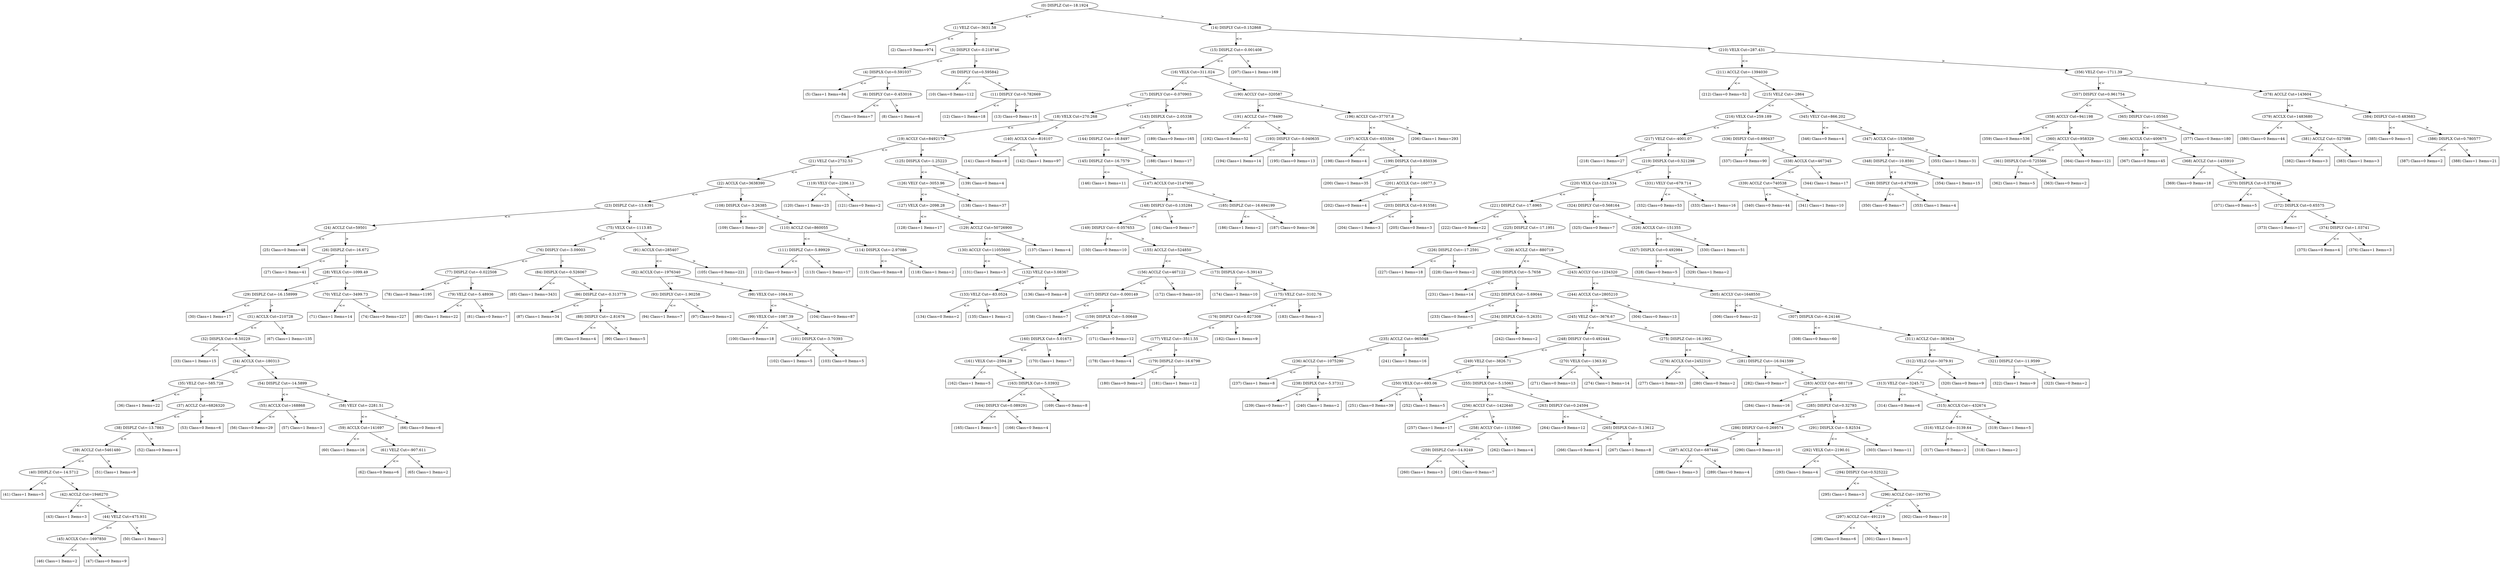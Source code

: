 digraph 2 {
    node [shape=ellipse]
    node [shape=ellipse]
    "(0) DISPLZ Cut=-18.1924" -> "(1) VELZ Cut=-3631.58" [label="<="]
    node [shape=ellipse]
    "(0) DISPLZ Cut=-18.1924" -> "(14) DISPLY Cut=0.152868" [label=">"]
    node [shape=box]
    "(1) VELZ Cut=-3631.58" -> "(2) Class=0 Items=974" [label="<="]
    node [shape=ellipse]
    "(1) VELZ Cut=-3631.58" -> "(3) DISPLY Cut=-0.218746" [label=">"]
    node [shape=ellipse]
    "(3) DISPLY Cut=-0.218746" -> "(4) DISPLX Cut=0.591037" [label="<="]
    node [shape=ellipse]
    "(3) DISPLY Cut=-0.218746" -> "(9) DISPLY Cut=0.595842" [label=">"]
    node [shape=box]
    "(4) DISPLX Cut=0.591037" -> "(5) Class=1 Items=84" [label="<="]
    node [shape=ellipse]
    "(4) DISPLX Cut=0.591037" -> "(6) DISPLY Cut=-0.453016" [label=">"]
    node [shape=box]
    "(6) DISPLY Cut=-0.453016" -> "(7) Class=0 Items=7" [label="<="]
    node [shape=box]
    "(6) DISPLY Cut=-0.453016" -> "(8) Class=1 Items=6" [label=">"]
    node [shape=box]
    "(9) DISPLY Cut=0.595842" -> "(10) Class=0 Items=112" [label="<="]
    node [shape=ellipse]
    "(9) DISPLY Cut=0.595842" -> "(11) DISPLY Cut=0.782669" [label=">"]
    node [shape=box]
    "(11) DISPLY Cut=0.782669" -> "(12) Class=1 Items=18" [label="<="]
    node [shape=box]
    "(11) DISPLY Cut=0.782669" -> "(13) Class=0 Items=15" [label=">"]
    node [shape=ellipse]
    "(14) DISPLY Cut=0.152868" -> "(15) DISPLZ Cut=-0.001408" [label="<="]
    node [shape=ellipse]
    "(14) DISPLY Cut=0.152868" -> "(210) VELX Cut=287.431" [label=">"]
    node [shape=ellipse]
    "(15) DISPLZ Cut=-0.001408" -> "(16) VELX Cut=311.024" [label="<="]
    node [shape=box]
    "(15) DISPLZ Cut=-0.001408" -> "(207) Class=1 Items=169" [label=">"]
    node [shape=ellipse]
    "(16) VELX Cut=311.024" -> "(17) DISPLY Cut=-0.070903" [label="<="]
    node [shape=ellipse]
    "(16) VELX Cut=311.024" -> "(190) ACCLY Cut=-320587" [label=">"]
    node [shape=ellipse]
    "(17) DISPLY Cut=-0.070903" -> "(18) VELX Cut=270.268" [label="<="]
    node [shape=ellipse]
    "(17) DISPLY Cut=-0.070903" -> "(143) DISPLX Cut=-2.05338" [label=">"]
    node [shape=ellipse]
    "(18) VELX Cut=270.268" -> "(19) ACCLY Cut=8492170" [label="<="]
    node [shape=ellipse]
    "(18) VELX Cut=270.268" -> "(140) ACCLX Cut=-816107" [label=">"]
    node [shape=ellipse]
    "(19) ACCLY Cut=8492170" -> "(21) VELZ Cut=2732.53" [label="<="]
    node [shape=ellipse]
    "(19) ACCLY Cut=8492170" -> "(125) DISPLX Cut=-1.25223" [label=">"]
    node [shape=ellipse]
    "(21) VELZ Cut=2732.53" -> "(22) ACCLX Cut=3638390" [label="<="]
    node [shape=ellipse]
    "(21) VELZ Cut=2732.53" -> "(119) VELY Cut=-2206.13" [label=">"]
    node [shape=ellipse]
    "(22) ACCLX Cut=3638390" -> "(23) DISPLZ Cut=-13.6391" [label="<="]
    node [shape=ellipse]
    "(22) ACCLX Cut=3638390" -> "(108) DISPLX Cut=-3.26385" [label=">"]
    node [shape=ellipse]
    "(23) DISPLZ Cut=-13.6391" -> "(24) ACCLZ Cut=59501" [label="<="]
    node [shape=ellipse]
    "(23) DISPLZ Cut=-13.6391" -> "(75) VELX Cut=-1113.85" [label=">"]
    node [shape=box]
    "(24) ACCLZ Cut=59501" -> "(25) Class=0 Items=48" [label="<="]
    node [shape=ellipse]
    "(24) ACCLZ Cut=59501" -> "(26) DISPLZ Cut=-16.672" [label=">"]
    node [shape=box]
    "(26) DISPLZ Cut=-16.672" -> "(27) Class=1 Items=41" [label="<="]
    node [shape=ellipse]
    "(26) DISPLZ Cut=-16.672" -> "(28) VELX Cut=-1099.49" [label=">"]
    node [shape=ellipse]
    "(28) VELX Cut=-1099.49" -> "(29) DISPLZ Cut=-16.158999" [label="<="]
    node [shape=ellipse]
    "(28) VELX Cut=-1099.49" -> "(70) VELZ Cut=-3499.73" [label=">"]
    node [shape=box]
    "(29) DISPLZ Cut=-16.158999" -> "(30) Class=1 Items=17" [label="<="]
    node [shape=ellipse]
    "(29) DISPLZ Cut=-16.158999" -> "(31) ACCLX Cut=210728" [label=">"]
    node [shape=ellipse]
    "(31) ACCLX Cut=210728" -> "(32) DISPLX Cut=-6.50229" [label="<="]
    node [shape=box]
    "(31) ACCLX Cut=210728" -> "(67) Class=1 Items=135" [label=">"]
    node [shape=box]
    "(32) DISPLX Cut=-6.50229" -> "(33) Class=1 Items=15" [label="<="]
    node [shape=ellipse]
    "(32) DISPLX Cut=-6.50229" -> "(34) ACCLX Cut=-180313" [label=">"]
    node [shape=ellipse]
    "(34) ACCLX Cut=-180313" -> "(35) VELZ Cut=-585.728" [label="<="]
    node [shape=ellipse]
    "(34) ACCLX Cut=-180313" -> "(54) DISPLZ Cut=-14.5899" [label=">"]
    node [shape=box]
    "(35) VELZ Cut=-585.728" -> "(36) Class=1 Items=22" [label="<="]
    node [shape=ellipse]
    "(35) VELZ Cut=-585.728" -> "(37) ACCLZ Cut=6826320" [label=">"]
    node [shape=ellipse]
    "(37) ACCLZ Cut=6826320" -> "(38) DISPLZ Cut=-13.7863" [label="<="]
    node [shape=box]
    "(37) ACCLZ Cut=6826320" -> "(53) Class=0 Items=6" [label=">"]
    node [shape=ellipse]
    "(38) DISPLZ Cut=-13.7863" -> "(39) ACCLZ Cut=5461480" [label="<="]
    node [shape=box]
    "(38) DISPLZ Cut=-13.7863" -> "(52) Class=0 Items=4" [label=">"]
    node [shape=ellipse]
    "(39) ACCLZ Cut=5461480" -> "(40) DISPLZ Cut=-14.5712" [label="<="]
    node [shape=box]
    "(39) ACCLZ Cut=5461480" -> "(51) Class=1 Items=9" [label=">"]
    node [shape=box]
    "(40) DISPLZ Cut=-14.5712" -> "(41) Class=1 Items=5" [label="<="]
    node [shape=ellipse]
    "(40) DISPLZ Cut=-14.5712" -> "(42) ACCLZ Cut=1946270" [label=">"]
    node [shape=box]
    "(42) ACCLZ Cut=1946270" -> "(43) Class=1 Items=3" [label="<="]
    node [shape=ellipse]
    "(42) ACCLZ Cut=1946270" -> "(44) VELZ Cut=475.931" [label=">"]
    node [shape=ellipse]
    "(44) VELZ Cut=475.931" -> "(45) ACCLX Cut=-1697850" [label="<="]
    node [shape=box]
    "(44) VELZ Cut=475.931" -> "(50) Class=1 Items=2" [label=">"]
    node [shape=box]
    "(45) ACCLX Cut=-1697850" -> "(46) Class=1 Items=2" [label="<="]
    node [shape=box]
    "(45) ACCLX Cut=-1697850" -> "(47) Class=0 Items=9" [label=">"]
    node [shape=ellipse]
    "(54) DISPLZ Cut=-14.5899" -> "(55) ACCLX Cut=168868" [label="<="]
    node [shape=ellipse]
    "(54) DISPLZ Cut=-14.5899" -> "(58) VELY Cut=-2281.51" [label=">"]
    node [shape=box]
    "(55) ACCLX Cut=168868" -> "(56) Class=0 Items=29" [label="<="]
    node [shape=box]
    "(55) ACCLX Cut=168868" -> "(57) Class=1 Items=3" [label=">"]
    node [shape=ellipse]
    "(58) VELY Cut=-2281.51" -> "(59) ACCLX Cut=141697" [label="<="]
    node [shape=box]
    "(58) VELY Cut=-2281.51" -> "(66) Class=0 Items=6" [label=">"]
    node [shape=box]
    "(59) ACCLX Cut=141697" -> "(60) Class=1 Items=16" [label="<="]
    node [shape=ellipse]
    "(59) ACCLX Cut=141697" -> "(61) VELZ Cut=-907.611" [label=">"]
    node [shape=box]
    "(61) VELZ Cut=-907.611" -> "(62) Class=0 Items=6" [label="<="]
    node [shape=box]
    "(61) VELZ Cut=-907.611" -> "(65) Class=1 Items=2" [label=">"]
    node [shape=box]
    "(70) VELZ Cut=-3499.73" -> "(71) Class=1 Items=14" [label="<="]
    node [shape=box]
    "(70) VELZ Cut=-3499.73" -> "(74) Class=0 Items=227" [label=">"]
    node [shape=ellipse]
    "(75) VELX Cut=-1113.85" -> "(76) DISPLY Cut=-3.09003" [label="<="]
    node [shape=ellipse]
    "(75) VELX Cut=-1113.85" -> "(91) ACCLX Cut=285407" [label=">"]
    node [shape=ellipse]
    "(76) DISPLY Cut=-3.09003" -> "(77) DISPLZ Cut=-0.022508" [label="<="]
    node [shape=ellipse]
    "(76) DISPLY Cut=-3.09003" -> "(84) DISPLX Cut=-0.526067" [label=">"]
    node [shape=box]
    "(77) DISPLZ Cut=-0.022508" -> "(78) Class=0 Items=1195" [label="<="]
    node [shape=ellipse]
    "(77) DISPLZ Cut=-0.022508" -> "(79) VELZ Cut=-5.48936" [label=">"]
    node [shape=box]
    "(79) VELZ Cut=-5.48936" -> "(80) Class=1 Items=22" [label="<="]
    node [shape=box]
    "(79) VELZ Cut=-5.48936" -> "(81) Class=0 Items=7" [label=">"]
    node [shape=box]
    "(84) DISPLX Cut=-0.526067" -> "(85) Class=1 Items=3431" [label="<="]
    node [shape=ellipse]
    "(84) DISPLX Cut=-0.526067" -> "(86) DISPLZ Cut=-0.313778" [label=">"]
    node [shape=box]
    "(86) DISPLZ Cut=-0.313778" -> "(87) Class=1 Items=34" [label="<="]
    node [shape=ellipse]
    "(86) DISPLZ Cut=-0.313778" -> "(88) DISPLY Cut=-2.81676" [label=">"]
    node [shape=box]
    "(88) DISPLY Cut=-2.81676" -> "(89) Class=0 Items=4" [label="<="]
    node [shape=box]
    "(88) DISPLY Cut=-2.81676" -> "(90) Class=1 Items=5" [label=">"]
    node [shape=ellipse]
    "(91) ACCLX Cut=285407" -> "(92) ACCLX Cut=-1976340" [label="<="]
    node [shape=box]
    "(91) ACCLX Cut=285407" -> "(105) Class=0 Items=221" [label=">"]
    node [shape=ellipse]
    "(92) ACCLX Cut=-1976340" -> "(93) DISPLY Cut=-1.90258" [label="<="]
    node [shape=ellipse]
    "(92) ACCLX Cut=-1976340" -> "(98) VELX Cut=-1064.91" [label=">"]
    node [shape=box]
    "(93) DISPLY Cut=-1.90258" -> "(94) Class=1 Items=7" [label="<="]
    node [shape=box]
    "(93) DISPLY Cut=-1.90258" -> "(97) Class=0 Items=2" [label=">"]
    node [shape=ellipse]
    "(98) VELX Cut=-1064.91" -> "(99) VELX Cut=-1087.39" [label="<="]
    node [shape=box]
    "(98) VELX Cut=-1064.91" -> "(104) Class=0 Items=87" [label=">"]
    node [shape=box]
    "(99) VELX Cut=-1087.39" -> "(100) Class=0 Items=18" [label="<="]
    node [shape=ellipse]
    "(99) VELX Cut=-1087.39" -> "(101) DISPLX Cut=-3.70393" [label=">"]
    node [shape=box]
    "(101) DISPLX Cut=-3.70393" -> "(102) Class=1 Items=5" [label="<="]
    node [shape=box]
    "(101) DISPLX Cut=-3.70393" -> "(103) Class=0 Items=5" [label=">"]
    node [shape=box]
    "(108) DISPLX Cut=-3.26385" -> "(109) Class=1 Items=20" [label="<="]
    node [shape=ellipse]
    "(108) DISPLX Cut=-3.26385" -> "(110) ACCLZ Cut=860055" [label=">"]
    node [shape=ellipse]
    "(110) ACCLZ Cut=860055" -> "(111) DISPLZ Cut=-5.89929" [label="<="]
    node [shape=ellipse]
    "(110) ACCLZ Cut=860055" -> "(114) DISPLX Cut=-2.97086" [label=">"]
    node [shape=box]
    "(111) DISPLZ Cut=-5.89929" -> "(112) Class=0 Items=3" [label="<="]
    node [shape=box]
    "(111) DISPLZ Cut=-5.89929" -> "(113) Class=1 Items=17" [label=">"]
    node [shape=box]
    "(114) DISPLX Cut=-2.97086" -> "(115) Class=0 Items=8" [label="<="]
    node [shape=box]
    "(114) DISPLX Cut=-2.97086" -> "(118) Class=1 Items=2" [label=">"]
    node [shape=box]
    "(119) VELY Cut=-2206.13" -> "(120) Class=1 Items=23" [label="<="]
    node [shape=box]
    "(119) VELY Cut=-2206.13" -> "(121) Class=0 Items=2" [label=">"]
    node [shape=ellipse]
    "(125) DISPLX Cut=-1.25223" -> "(126) VELY Cut=-3053.96" [label="<="]
    node [shape=box]
    "(125) DISPLX Cut=-1.25223" -> "(139) Class=0 Items=4" [label=">"]
    node [shape=ellipse]
    "(126) VELY Cut=-3053.96" -> "(127) VELX Cut=-2098.28" [label="<="]
    node [shape=box]
    "(126) VELY Cut=-3053.96" -> "(138) Class=1 Items=37" [label=">"]
    node [shape=box]
    "(127) VELX Cut=-2098.28" -> "(128) Class=1 Items=17" [label="<="]
    node [shape=ellipse]
    "(127) VELX Cut=-2098.28" -> "(129) ACCLZ Cut=50726900" [label=">"]
    node [shape=ellipse]
    "(129) ACCLZ Cut=50726900" -> "(130) ACCLY Cut=11055600" [label="<="]
    node [shape=box]
    "(129) ACCLZ Cut=50726900" -> "(137) Class=1 Items=4" [label=">"]
    node [shape=box]
    "(130) ACCLY Cut=11055600" -> "(131) Class=1 Items=3" [label="<="]
    node [shape=ellipse]
    "(130) ACCLY Cut=11055600" -> "(132) VELZ Cut=3.08367" [label=">"]
    node [shape=ellipse]
    "(132) VELZ Cut=3.08367" -> "(133) VELZ Cut=-83.0524" [label="<="]
    node [shape=box]
    "(132) VELZ Cut=3.08367" -> "(136) Class=0 Items=8" [label=">"]
    node [shape=box]
    "(133) VELZ Cut=-83.0524" -> "(134) Class=0 Items=2" [label="<="]
    node [shape=box]
    "(133) VELZ Cut=-83.0524" -> "(135) Class=1 Items=2" [label=">"]
    node [shape=box]
    "(140) ACCLX Cut=-816107" -> "(141) Class=0 Items=8" [label="<="]
    node [shape=box]
    "(140) ACCLX Cut=-816107" -> "(142) Class=1 Items=97" [label=">"]
    node [shape=ellipse]
    "(143) DISPLX Cut=-2.05338" -> "(144) DISPLZ Cut=-10.8497" [label="<="]
    node [shape=box]
    "(143) DISPLX Cut=-2.05338" -> "(189) Class=0 Items=165" [label=">"]
    node [shape=ellipse]
    "(144) DISPLZ Cut=-10.8497" -> "(145) DISPLZ Cut=-16.7579" [label="<="]
    node [shape=box]
    "(144) DISPLZ Cut=-10.8497" -> "(188) Class=1 Items=17" [label=">"]
    node [shape=box]
    "(145) DISPLZ Cut=-16.7579" -> "(146) Class=1 Items=11" [label="<="]
    node [shape=ellipse]
    "(145) DISPLZ Cut=-16.7579" -> "(147) ACCLX Cut=2147900" [label=">"]
    node [shape=ellipse]
    "(147) ACCLX Cut=2147900" -> "(148) DISPLY Cut=0.135284" [label="<="]
    node [shape=ellipse]
    "(147) ACCLX Cut=2147900" -> "(185) DISPLZ Cut=-16.694199" [label=">"]
    node [shape=ellipse]
    "(148) DISPLY Cut=0.135284" -> "(149) DISPLY Cut=-0.057653" [label="<="]
    node [shape=box]
    "(148) DISPLY Cut=0.135284" -> "(184) Class=0 Items=7" [label=">"]
    node [shape=box]
    "(149) DISPLY Cut=-0.057653" -> "(150) Class=0 Items=10" [label="<="]
    node [shape=ellipse]
    "(149) DISPLY Cut=-0.057653" -> "(155) ACCLZ Cut=524850" [label=">"]
    node [shape=ellipse]
    "(155) ACCLZ Cut=524850" -> "(156) ACCLZ Cut=467122" [label="<="]
    node [shape=ellipse]
    "(155) ACCLZ Cut=524850" -> "(173) DISPLX Cut=-5.39143" [label=">"]
    node [shape=ellipse]
    "(156) ACCLZ Cut=467122" -> "(157) DISPLY Cut=-0.000149" [label="<="]
    node [shape=box]
    "(156) ACCLZ Cut=467122" -> "(172) Class=0 Items=10" [label=">"]
    node [shape=box]
    "(157) DISPLY Cut=-0.000149" -> "(158) Class=1 Items=7" [label="<="]
    node [shape=ellipse]
    "(157) DISPLY Cut=-0.000149" -> "(159) DISPLX Cut=-5.00649" [label=">"]
    node [shape=ellipse]
    "(159) DISPLX Cut=-5.00649" -> "(160) DISPLX Cut=-5.01673" [label="<="]
    node [shape=box]
    "(159) DISPLX Cut=-5.00649" -> "(171) Class=0 Items=12" [label=">"]
    node [shape=ellipse]
    "(160) DISPLX Cut=-5.01673" -> "(161) VELX Cut=-2594.28" [label="<="]
    node [shape=box]
    "(160) DISPLX Cut=-5.01673" -> "(170) Class=1 Items=7" [label=">"]
    node [shape=box]
    "(161) VELX Cut=-2594.28" -> "(162) Class=1 Items=5" [label="<="]
    node [shape=ellipse]
    "(161) VELX Cut=-2594.28" -> "(163) DISPLX Cut=-5.03932" [label=">"]
    node [shape=ellipse]
    "(163) DISPLX Cut=-5.03932" -> "(164) DISPLY Cut=0.089291" [label="<="]
    node [shape=box]
    "(163) DISPLX Cut=-5.03932" -> "(169) Class=0 Items=8" [label=">"]
    node [shape=box]
    "(164) DISPLY Cut=0.089291" -> "(165) Class=1 Items=5" [label="<="]
    node [shape=box]
    "(164) DISPLY Cut=0.089291" -> "(166) Class=0 Items=4" [label=">"]
    node [shape=box]
    "(173) DISPLX Cut=-5.39143" -> "(174) Class=1 Items=10" [label="<="]
    node [shape=ellipse]
    "(173) DISPLX Cut=-5.39143" -> "(175) VELZ Cut=-3102.76" [label=">"]
    node [shape=ellipse]
    "(175) VELZ Cut=-3102.76" -> "(176) DISPLY Cut=0.027308" [label="<="]
    node [shape=box]
    "(175) VELZ Cut=-3102.76" -> "(183) Class=0 Items=3" [label=">"]
    node [shape=ellipse]
    "(176) DISPLY Cut=0.027308" -> "(177) VELZ Cut=-3511.55" [label="<="]
    node [shape=box]
    "(176) DISPLY Cut=0.027308" -> "(182) Class=1 Items=9" [label=">"]
    node [shape=box]
    "(177) VELZ Cut=-3511.55" -> "(178) Class=0 Items=4" [label="<="]
    node [shape=ellipse]
    "(177) VELZ Cut=-3511.55" -> "(179) DISPLZ Cut=-16.6798" [label=">"]
    node [shape=box]
    "(179) DISPLZ Cut=-16.6798" -> "(180) Class=0 Items=2" [label="<="]
    node [shape=box]
    "(179) DISPLZ Cut=-16.6798" -> "(181) Class=1 Items=12" [label=">"]
    node [shape=box]
    "(185) DISPLZ Cut=-16.694199" -> "(186) Class=1 Items=2" [label="<="]
    node [shape=box]
    "(185) DISPLZ Cut=-16.694199" -> "(187) Class=0 Items=36" [label=">"]
    node [shape=ellipse]
    "(190) ACCLY Cut=-320587" -> "(191) ACCLZ Cut=-778490" [label="<="]
    node [shape=ellipse]
    "(190) ACCLY Cut=-320587" -> "(196) ACCLY Cut=37707.8" [label=">"]
    node [shape=box]
    "(191) ACCLZ Cut=-778490" -> "(192) Class=0 Items=52" [label="<="]
    node [shape=ellipse]
    "(191) ACCLZ Cut=-778490" -> "(193) DISPLY Cut=-0.040635" [label=">"]
    node [shape=box]
    "(193) DISPLY Cut=-0.040635" -> "(194) Class=1 Items=14" [label="<="]
    node [shape=box]
    "(193) DISPLY Cut=-0.040635" -> "(195) Class=0 Items=13" [label=">"]
    node [shape=ellipse]
    "(196) ACCLY Cut=37707.8" -> "(197) ACCLX Cut=-655304" [label="<="]
    node [shape=box]
    "(196) ACCLY Cut=37707.8" -> "(206) Class=1 Items=293" [label=">"]
    node [shape=box]
    "(197) ACCLX Cut=-655304" -> "(198) Class=0 Items=4" [label="<="]
    node [shape=ellipse]
    "(197) ACCLX Cut=-655304" -> "(199) DISPLX Cut=0.850336" [label=">"]
    node [shape=box]
    "(199) DISPLX Cut=0.850336" -> "(200) Class=1 Items=35" [label="<="]
    node [shape=ellipse]
    "(199) DISPLX Cut=0.850336" -> "(201) ACCLX Cut=-16077.3" [label=">"]
    node [shape=box]
    "(201) ACCLX Cut=-16077.3" -> "(202) Class=0 Items=4" [label="<="]
    node [shape=ellipse]
    "(201) ACCLX Cut=-16077.3" -> "(203) DISPLX Cut=0.915581" [label=">"]
    node [shape=box]
    "(203) DISPLX Cut=0.915581" -> "(204) Class=1 Items=3" [label="<="]
    node [shape=box]
    "(203) DISPLX Cut=0.915581" -> "(205) Class=0 Items=3" [label=">"]
    node [shape=ellipse]
    "(210) VELX Cut=287.431" -> "(211) ACCLZ Cut=-1394030" [label="<="]
    node [shape=ellipse]
    "(210) VELX Cut=287.431" -> "(356) VELZ Cut=-1711.39" [label=">"]
    node [shape=box]
    "(211) ACCLZ Cut=-1394030" -> "(212) Class=0 Items=52" [label="<="]
    node [shape=ellipse]
    "(211) ACCLZ Cut=-1394030" -> "(215) VELZ Cut=-2864" [label=">"]
    node [shape=ellipse]
    "(215) VELZ Cut=-2864" -> "(216) VELX Cut=259.189" [label="<="]
    node [shape=ellipse]
    "(215) VELZ Cut=-2864" -> "(345) VELY Cut=866.202" [label=">"]
    node [shape=ellipse]
    "(216) VELX Cut=259.189" -> "(217) VELZ Cut=-4001.07" [label="<="]
    node [shape=ellipse]
    "(216) VELX Cut=259.189" -> "(336) DISPLY Cut=0.690437" [label=">"]
    node [shape=box]
    "(217) VELZ Cut=-4001.07" -> "(218) Class=1 Items=27" [label="<="]
    node [shape=ellipse]
    "(217) VELZ Cut=-4001.07" -> "(219) DISPLX Cut=0.521298" [label=">"]
    node [shape=ellipse]
    "(219) DISPLX Cut=0.521298" -> "(220) VELX Cut=223.534" [label="<="]
    node [shape=ellipse]
    "(219) DISPLX Cut=0.521298" -> "(331) VELY Cut=679.714" [label=">"]
    node [shape=ellipse]
    "(220) VELX Cut=223.534" -> "(221) DISPLZ Cut=-17.6965" [label="<="]
    node [shape=ellipse]
    "(220) VELX Cut=223.534" -> "(324) DISPLY Cut=0.568164" [label=">"]
    node [shape=box]
    "(221) DISPLZ Cut=-17.6965" -> "(222) Class=0 Items=22" [label="<="]
    node [shape=ellipse]
    "(221) DISPLZ Cut=-17.6965" -> "(225) DISPLZ Cut=-17.1951" [label=">"]
    node [shape=ellipse]
    "(225) DISPLZ Cut=-17.1951" -> "(226) DISPLZ Cut=-17.2591" [label="<="]
    node [shape=ellipse]
    "(225) DISPLZ Cut=-17.1951" -> "(229) ACCLZ Cut=-880719" [label=">"]
    node [shape=box]
    "(226) DISPLZ Cut=-17.2591" -> "(227) Class=1 Items=18" [label="<="]
    node [shape=box]
    "(226) DISPLZ Cut=-17.2591" -> "(228) Class=0 Items=2" [label=">"]
    node [shape=ellipse]
    "(229) ACCLZ Cut=-880719" -> "(230) DISPLX Cut=-5.7658" [label="<="]
    node [shape=ellipse]
    "(229) ACCLZ Cut=-880719" -> "(243) ACCLY Cut=1234320" [label=">"]
    node [shape=box]
    "(230) DISPLX Cut=-5.7658" -> "(231) Class=1 Items=14" [label="<="]
    node [shape=ellipse]
    "(230) DISPLX Cut=-5.7658" -> "(232) DISPLX Cut=-5.69044" [label=">"]
    node [shape=box]
    "(232) DISPLX Cut=-5.69044" -> "(233) Class=0 Items=5" [label="<="]
    node [shape=ellipse]
    "(232) DISPLX Cut=-5.69044" -> "(234) DISPLX Cut=-5.26351" [label=">"]
    node [shape=ellipse]
    "(234) DISPLX Cut=-5.26351" -> "(235) ACCLZ Cut=-965048" [label="<="]
    node [shape=box]
    "(234) DISPLX Cut=-5.26351" -> "(242) Class=0 Items=2" [label=">"]
    node [shape=ellipse]
    "(235) ACCLZ Cut=-965048" -> "(236) ACCLZ Cut=-1075290" [label="<="]
    node [shape=box]
    "(235) ACCLZ Cut=-965048" -> "(241) Class=1 Items=16" [label=">"]
    node [shape=box]
    "(236) ACCLZ Cut=-1075290" -> "(237) Class=1 Items=8" [label="<="]
    node [shape=ellipse]
    "(236) ACCLZ Cut=-1075290" -> "(238) DISPLX Cut=-5.37312" [label=">"]
    node [shape=box]
    "(238) DISPLX Cut=-5.37312" -> "(239) Class=0 Items=7" [label="<="]
    node [shape=box]
    "(238) DISPLX Cut=-5.37312" -> "(240) Class=1 Items=2" [label=">"]
    node [shape=ellipse]
    "(243) ACCLY Cut=1234320" -> "(244) ACCLX Cut=2805210" [label="<="]
    node [shape=ellipse]
    "(243) ACCLY Cut=1234320" -> "(305) ACCLY Cut=1648550" [label=">"]
    node [shape=ellipse]
    "(244) ACCLX Cut=2805210" -> "(245) VELZ Cut=-3676.67" [label="<="]
    node [shape=box]
    "(244) ACCLX Cut=2805210" -> "(304) Class=0 Items=13" [label=">"]
    node [shape=ellipse]
    "(245) VELZ Cut=-3676.67" -> "(248) DISPLY Cut=0.492444" [label="<="]
    node [shape=ellipse]
    "(245) VELZ Cut=-3676.67" -> "(275) DISPLZ Cut=-16.1902" [label=">"]
    node [shape=ellipse]
    "(248) DISPLY Cut=0.492444" -> "(249) VELZ Cut=-3826.71" [label="<="]
    node [shape=ellipse]
    "(248) DISPLY Cut=0.492444" -> "(270) VELX Cut=-1363.92" [label=">"]
    node [shape=ellipse]
    "(249) VELZ Cut=-3826.71" -> "(250) VELX Cut=-693.06" [label="<="]
    node [shape=ellipse]
    "(249) VELZ Cut=-3826.71" -> "(255) DISPLX Cut=-5.15063" [label=">"]
    node [shape=box]
    "(250) VELX Cut=-693.06" -> "(251) Class=0 Items=39" [label="<="]
    node [shape=box]
    "(250) VELX Cut=-693.06" -> "(252) Class=1 Items=5" [label=">"]
    node [shape=ellipse]
    "(255) DISPLX Cut=-5.15063" -> "(256) ACCLY Cut=-1422640" [label="<="]
    node [shape=ellipse]
    "(255) DISPLX Cut=-5.15063" -> "(263) DISPLY Cut=0.24594" [label=">"]
    node [shape=box]
    "(256) ACCLY Cut=-1422640" -> "(257) Class=1 Items=17" [label="<="]
    node [shape=ellipse]
    "(256) ACCLY Cut=-1422640" -> "(258) ACCLY Cut=-1153560" [label=">"]
    node [shape=ellipse]
    "(258) ACCLY Cut=-1153560" -> "(259) DISPLZ Cut=-14.9249" [label="<="]
    node [shape=box]
    "(258) ACCLY Cut=-1153560" -> "(262) Class=1 Items=4" [label=">"]
    node [shape=box]
    "(259) DISPLZ Cut=-14.9249" -> "(260) Class=1 Items=3" [label="<="]
    node [shape=box]
    "(259) DISPLZ Cut=-14.9249" -> "(261) Class=0 Items=7" [label=">"]
    node [shape=box]
    "(263) DISPLY Cut=0.24594" -> "(264) Class=0 Items=12" [label="<="]
    node [shape=ellipse]
    "(263) DISPLY Cut=0.24594" -> "(265) DISPLX Cut=-5.13612" [label=">"]
    node [shape=box]
    "(265) DISPLX Cut=-5.13612" -> "(266) Class=0 Items=4" [label="<="]
    node [shape=box]
    "(265) DISPLX Cut=-5.13612" -> "(267) Class=1 Items=8" [label=">"]
    node [shape=box]
    "(270) VELX Cut=-1363.92" -> "(271) Class=0 Items=13" [label="<="]
    node [shape=box]
    "(270) VELX Cut=-1363.92" -> "(274) Class=1 Items=14" [label=">"]
    node [shape=ellipse]
    "(275) DISPLZ Cut=-16.1902" -> "(276) ACCLX Cut=2452310" [label="<="]
    node [shape=ellipse]
    "(275) DISPLZ Cut=-16.1902" -> "(281) DISPLZ Cut=-16.041599" [label=">"]
    node [shape=box]
    "(276) ACCLX Cut=2452310" -> "(277) Class=1 Items=33" [label="<="]
    node [shape=box]
    "(276) ACCLX Cut=2452310" -> "(280) Class=0 Items=2" [label=">"]
    node [shape=box]
    "(281) DISPLZ Cut=-16.041599" -> "(282) Class=0 Items=7" [label="<="]
    node [shape=ellipse]
    "(281) DISPLZ Cut=-16.041599" -> "(283) ACCLY Cut=-601719" [label=">"]
    node [shape=box]
    "(283) ACCLY Cut=-601719" -> "(284) Class=1 Items=16" [label="<="]
    node [shape=ellipse]
    "(283) ACCLY Cut=-601719" -> "(285) DISPLY Cut=0.32793" [label=">"]
    node [shape=ellipse]
    "(285) DISPLY Cut=0.32793" -> "(286) DISPLY Cut=0.269574" [label="<="]
    node [shape=ellipse]
    "(285) DISPLY Cut=0.32793" -> "(291) DISPLX Cut=-5.82534" [label=">"]
    node [shape=ellipse]
    "(286) DISPLY Cut=0.269574" -> "(287) ACCLZ Cut=-687446" [label="<="]
    node [shape=box]
    "(286) DISPLY Cut=0.269574" -> "(290) Class=0 Items=10" [label=">"]
    node [shape=box]
    "(287) ACCLZ Cut=-687446" -> "(288) Class=1 Items=3" [label="<="]
    node [shape=box]
    "(287) ACCLZ Cut=-687446" -> "(289) Class=0 Items=4" [label=">"]
    node [shape=ellipse]
    "(291) DISPLX Cut=-5.82534" -> "(292) VELX Cut=-2190.01" [label="<="]
    node [shape=box]
    "(291) DISPLX Cut=-5.82534" -> "(303) Class=1 Items=11" [label=">"]
    node [shape=box]
    "(292) VELX Cut=-2190.01" -> "(293) Class=1 Items=4" [label="<="]
    node [shape=ellipse]
    "(292) VELX Cut=-2190.01" -> "(294) DISPLY Cut=0.525222" [label=">"]
    node [shape=box]
    "(294) DISPLY Cut=0.525222" -> "(295) Class=1 Items=3" [label="<="]
    node [shape=ellipse]
    "(294) DISPLY Cut=0.525222" -> "(296) ACCLZ Cut=-193793" [label=">"]
    node [shape=ellipse]
    "(296) ACCLZ Cut=-193793" -> "(297) ACCLZ Cut=-491219" [label="<="]
    node [shape=box]
    "(296) ACCLZ Cut=-193793" -> "(302) Class=0 Items=10" [label=">"]
    node [shape=box]
    "(297) ACCLZ Cut=-491219" -> "(298) Class=0 Items=6" [label="<="]
    node [shape=box]
    "(297) ACCLZ Cut=-491219" -> "(301) Class=1 Items=5" [label=">"]
    node [shape=box]
    "(305) ACCLY Cut=1648550" -> "(306) Class=0 Items=22" [label="<="]
    node [shape=ellipse]
    "(305) ACCLY Cut=1648550" -> "(307) DISPLX Cut=-6.24146" [label=">"]
    node [shape=box]
    "(307) DISPLX Cut=-6.24146" -> "(308) Class=0 Items=60" [label="<="]
    node [shape=ellipse]
    "(307) DISPLX Cut=-6.24146" -> "(311) ACCLZ Cut=-383634" [label=">"]
    node [shape=ellipse]
    "(311) ACCLZ Cut=-383634" -> "(312) VELZ Cut=-3079.91" [label="<="]
    node [shape=ellipse]
    "(311) ACCLZ Cut=-383634" -> "(321) DISPLZ Cut=-11.9599" [label=">"]
    node [shape=ellipse]
    "(312) VELZ Cut=-3079.91" -> "(313) VELZ Cut=-3245.72" [label="<="]
    node [shape=box]
    "(312) VELZ Cut=-3079.91" -> "(320) Class=0 Items=9" [label=">"]
    node [shape=box]
    "(313) VELZ Cut=-3245.72" -> "(314) Class=0 Items=6" [label="<="]
    node [shape=ellipse]
    "(313) VELZ Cut=-3245.72" -> "(315) ACCLX Cut=-432674" [label=">"]
    node [shape=ellipse]
    "(315) ACCLX Cut=-432674" -> "(316) VELZ Cut=-3139.64" [label="<="]
    node [shape=box]
    "(315) ACCLX Cut=-432674" -> "(319) Class=1 Items=5" [label=">"]
    node [shape=box]
    "(316) VELZ Cut=-3139.64" -> "(317) Class=0 Items=2" [label="<="]
    node [shape=box]
    "(316) VELZ Cut=-3139.64" -> "(318) Class=1 Items=2" [label=">"]
    node [shape=box]
    "(321) DISPLZ Cut=-11.9599" -> "(322) Class=1 Items=9" [label="<="]
    node [shape=box]
    "(321) DISPLZ Cut=-11.9599" -> "(323) Class=0 Items=2" [label=">"]
    node [shape=box]
    "(324) DISPLY Cut=0.568164" -> "(325) Class=0 Items=7" [label="<="]
    node [shape=ellipse]
    "(324) DISPLY Cut=0.568164" -> "(326) ACCLX Cut=-151355" [label=">"]
    node [shape=ellipse]
    "(326) ACCLX Cut=-151355" -> "(327) DISPLX Cut=0.492984" [label="<="]
    node [shape=box]
    "(326) ACCLX Cut=-151355" -> "(330) Class=1 Items=51" [label=">"]
    node [shape=box]
    "(327) DISPLX Cut=0.492984" -> "(328) Class=0 Items=5" [label="<="]
    node [shape=box]
    "(327) DISPLX Cut=0.492984" -> "(329) Class=1 Items=2" [label=">"]
    node [shape=box]
    "(331) VELY Cut=679.714" -> "(332) Class=0 Items=53" [label="<="]
    node [shape=box]
    "(331) VELY Cut=679.714" -> "(333) Class=1 Items=16" [label=">"]
    node [shape=box]
    "(336) DISPLY Cut=0.690437" -> "(337) Class=0 Items=90" [label="<="]
    node [shape=ellipse]
    "(336) DISPLY Cut=0.690437" -> "(338) ACCLX Cut=467345" [label=">"]
    node [shape=ellipse]
    "(338) ACCLX Cut=467345" -> "(339) ACCLZ Cut=740538" [label="<="]
    node [shape=box]
    "(338) ACCLX Cut=467345" -> "(344) Class=1 Items=17" [label=">"]
    node [shape=box]
    "(339) ACCLZ Cut=740538" -> "(340) Class=0 Items=44" [label="<="]
    node [shape=box]
    "(339) ACCLZ Cut=740538" -> "(341) Class=1 Items=10" [label=">"]
    node [shape=box]
    "(345) VELY Cut=866.202" -> "(346) Class=0 Items=4" [label="<="]
    node [shape=ellipse]
    "(345) VELY Cut=866.202" -> "(347) ACCLX Cut=-1536560" [label=">"]
    node [shape=ellipse]
    "(347) ACCLX Cut=-1536560" -> "(348) DISPLZ Cut=-10.8591" [label="<="]
    node [shape=box]
    "(347) ACCLX Cut=-1536560" -> "(355) Class=1 Items=31" [label=">"]
    node [shape=ellipse]
    "(348) DISPLZ Cut=-10.8591" -> "(349) DISPLY Cut=0.479394" [label="<="]
    node [shape=box]
    "(348) DISPLZ Cut=-10.8591" -> "(354) Class=1 Items=15" [label=">"]
    node [shape=box]
    "(349) DISPLY Cut=0.479394" -> "(350) Class=0 Items=7" [label="<="]
    node [shape=box]
    "(349) DISPLY Cut=0.479394" -> "(353) Class=1 Items=4" [label=">"]
    node [shape=ellipse]
    "(356) VELZ Cut=-1711.39" -> "(357) DISPLY Cut=0.961754" [label="<="]
    node [shape=ellipse]
    "(356) VELZ Cut=-1711.39" -> "(378) ACCLZ Cut=143604" [label=">"]
    node [shape=ellipse]
    "(357) DISPLY Cut=0.961754" -> "(358) ACCLY Cut=941198" [label="<="]
    node [shape=ellipse]
    "(357) DISPLY Cut=0.961754" -> "(365) DISPLY Cut=1.05565" [label=">"]
    node [shape=box]
    "(358) ACCLY Cut=941198" -> "(359) Class=0 Items=536" [label="<="]
    node [shape=ellipse]
    "(358) ACCLY Cut=941198" -> "(360) ACCLY Cut=958329" [label=">"]
    node [shape=ellipse]
    "(360) ACCLY Cut=958329" -> "(361) DISPLX Cut=0.725566" [label="<="]
    node [shape=box]
    "(360) ACCLY Cut=958329" -> "(364) Class=0 Items=121" [label=">"]
    node [shape=box]
    "(361) DISPLX Cut=0.725566" -> "(362) Class=1 Items=5" [label="<="]
    node [shape=box]
    "(361) DISPLX Cut=0.725566" -> "(363) Class=0 Items=2" [label=">"]
    node [shape=ellipse]
    "(365) DISPLY Cut=1.05565" -> "(366) ACCLX Cut=400675" [label="<="]
    node [shape=box]
    "(365) DISPLY Cut=1.05565" -> "(377) Class=0 Items=180" [label=">"]
    node [shape=box]
    "(366) ACCLX Cut=400675" -> "(367) Class=0 Items=45" [label="<="]
    node [shape=ellipse]
    "(366) ACCLX Cut=400675" -> "(368) ACCLZ Cut=-1435910" [label=">"]
    node [shape=box]
    "(368) ACCLZ Cut=-1435910" -> "(369) Class=0 Items=18" [label="<="]
    node [shape=ellipse]
    "(368) ACCLZ Cut=-1435910" -> "(370) DISPLX Cut=0.578246" [label=">"]
    node [shape=box]
    "(370) DISPLX Cut=0.578246" -> "(371) Class=0 Items=5" [label="<="]
    node [shape=ellipse]
    "(370) DISPLX Cut=0.578246" -> "(372) DISPLX Cut=0.65575" [label=">"]
    node [shape=box]
    "(372) DISPLX Cut=0.65575" -> "(373) Class=1 Items=17" [label="<="]
    node [shape=ellipse]
    "(372) DISPLX Cut=0.65575" -> "(374) DISPLY Cut=1.03741" [label=">"]
    node [shape=box]
    "(374) DISPLY Cut=1.03741" -> "(375) Class=0 Items=4" [label="<="]
    node [shape=box]
    "(374) DISPLY Cut=1.03741" -> "(376) Class=1 Items=3" [label=">"]
    node [shape=ellipse]
    "(378) ACCLZ Cut=143604" -> "(379) ACCLX Cut=1483680" [label="<="]
    node [shape=ellipse]
    "(378) ACCLZ Cut=143604" -> "(384) DISPLY Cut=0.483683" [label=">"]
    node [shape=box]
    "(379) ACCLX Cut=1483680" -> "(380) Class=0 Items=44" [label="<="]
    node [shape=ellipse]
    "(379) ACCLX Cut=1483680" -> "(381) ACCLZ Cut=-527088" [label=">"]
    node [shape=box]
    "(381) ACCLZ Cut=-527088" -> "(382) Class=0 Items=3" [label="<="]
    node [shape=box]
    "(381) ACCLZ Cut=-527088" -> "(383) Class=1 Items=3" [label=">"]
    node [shape=box]
    "(384) DISPLY Cut=0.483683" -> "(385) Class=0 Items=5" [label="<="]
    node [shape=ellipse]
    "(384) DISPLY Cut=0.483683" -> "(386) DISPLX Cut=0.780577" [label=">"]
    node [shape=box]
    "(386) DISPLX Cut=0.780577" -> "(387) Class=0 Items=2" [label="<="]
    node [shape=box]
    "(386) DISPLX Cut=0.780577" -> "(388) Class=1 Items=21" [label=">"]
}
